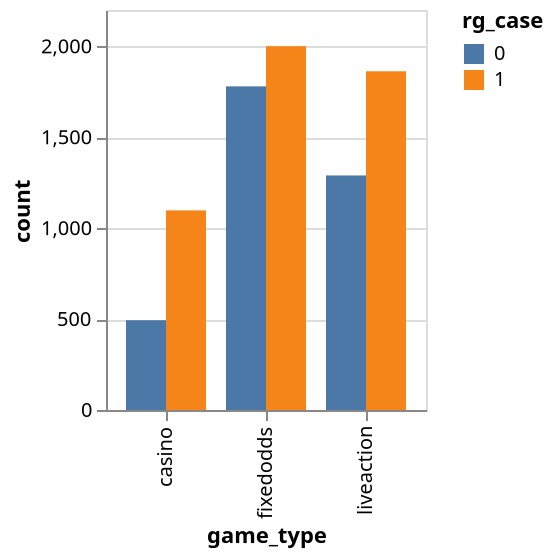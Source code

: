{
    "data": {
        "values": [
            {
                "game_type": "fixedodds",
                "rg_case": 1,
                "count": 2001
            },
            {
                "game_type": "fixedodds",
                "rg_case": 0,
                "count": 1780
            },
            {
                "game_type": "liveaction",
                "rg_case": 1,
                "count": 1863
            },
            {
                "game_type": "liveaction",
                "rg_case": 0,
                "count": 1290
            },
            {
                "game_type": "casino",
                "rg_case": 1,
                "count": 1098
            },
            {
                "game_type": "casino",
                "rg_case": 0,
                "count": 494
            }
        ]
    },
    "mark": "bar",
    "encoding": {
        "x" :{
            "field": "game_type",
            "type": "nominal"
        },
        "y": {
            "field": "count",
            "type": "quantitative"
        },
        "xOffset": {
            "field": "rg_case",
            "type": "nominal"
        },
        "color": {
            "field": "rg_case",
            "type": "nominal"
        }
    }
}